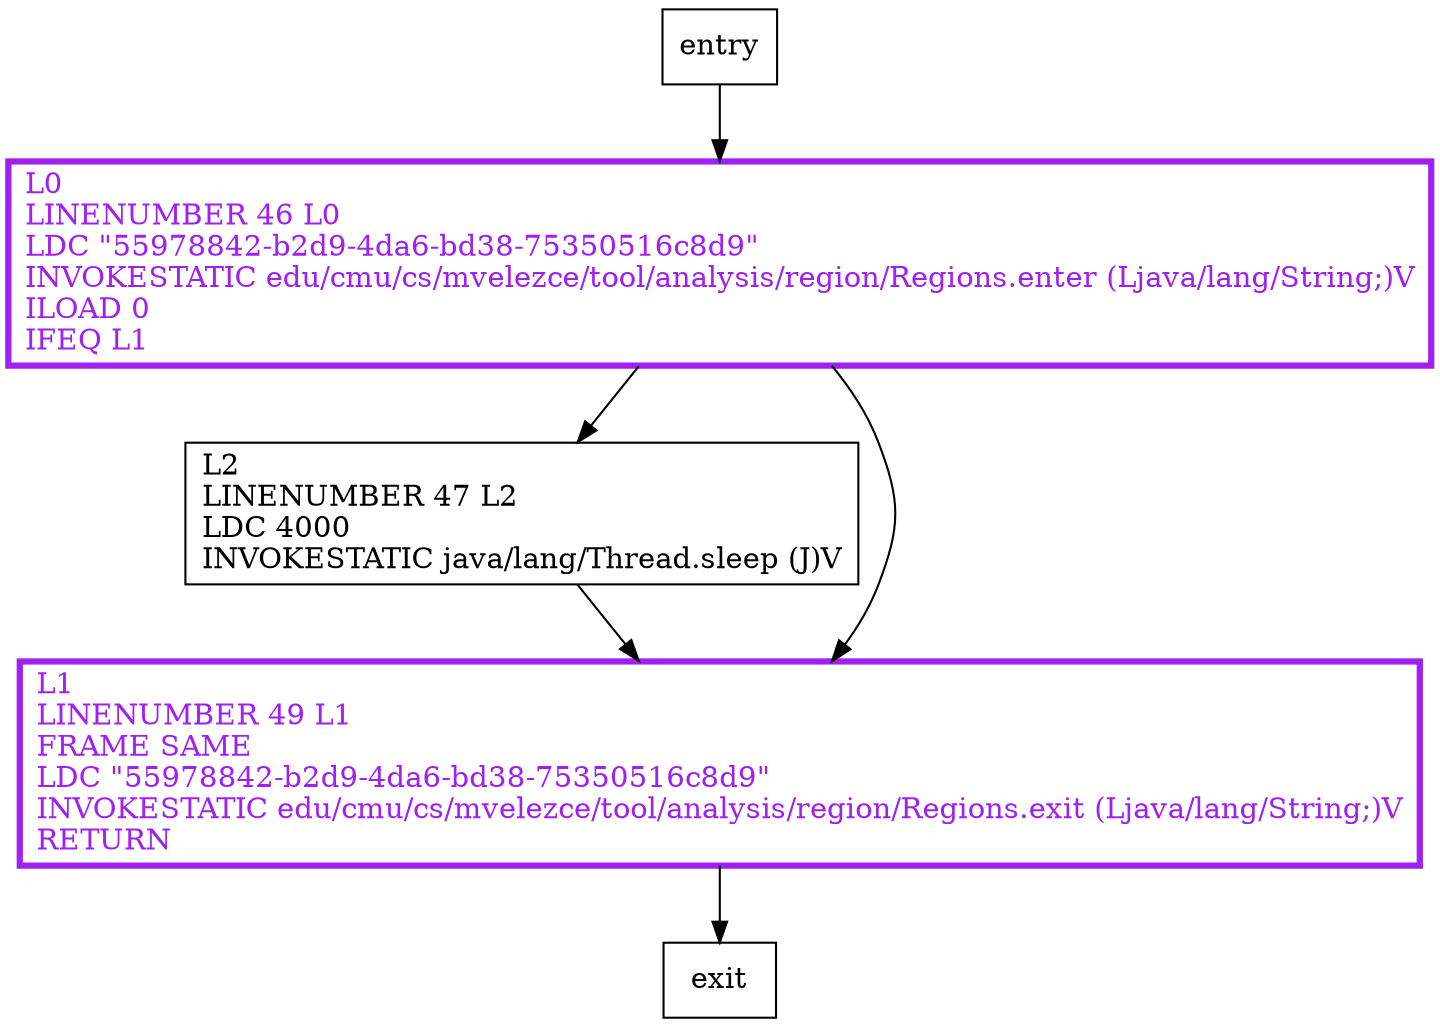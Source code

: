 digraph moo {
node [shape=record];
383403884 [label="L2\lLINENUMBER 47 L2\lLDC 4000\lINVOKESTATIC java/lang/Thread.sleep (J)V\l"];
200760156 [label="L1\lLINENUMBER 49 L1\lFRAME SAME\lLDC \"55978842-b2d9-4da6-bd38-75350516c8d9\"\lINVOKESTATIC edu/cmu/cs/mvelezce/tool/analysis/region/Regions.exit (Ljava/lang/String;)V\lRETURN\l"];
999864329 [label="L0\lLINENUMBER 46 L0\lLDC \"55978842-b2d9-4da6-bd38-75350516c8d9\"\lINVOKESTATIC edu/cmu/cs/mvelezce/tool/analysis/region/Regions.enter (Ljava/lang/String;)V\lILOAD 0\lIFEQ L1\l"];
entry;
exit;
entry -> 999864329;
383403884 -> 200760156;
200760156 -> exit;
999864329 -> 383403884;
999864329 -> 200760156;
200760156[fontcolor="purple", penwidth=3, color="purple"];
999864329[fontcolor="purple", penwidth=3, color="purple"];
}

